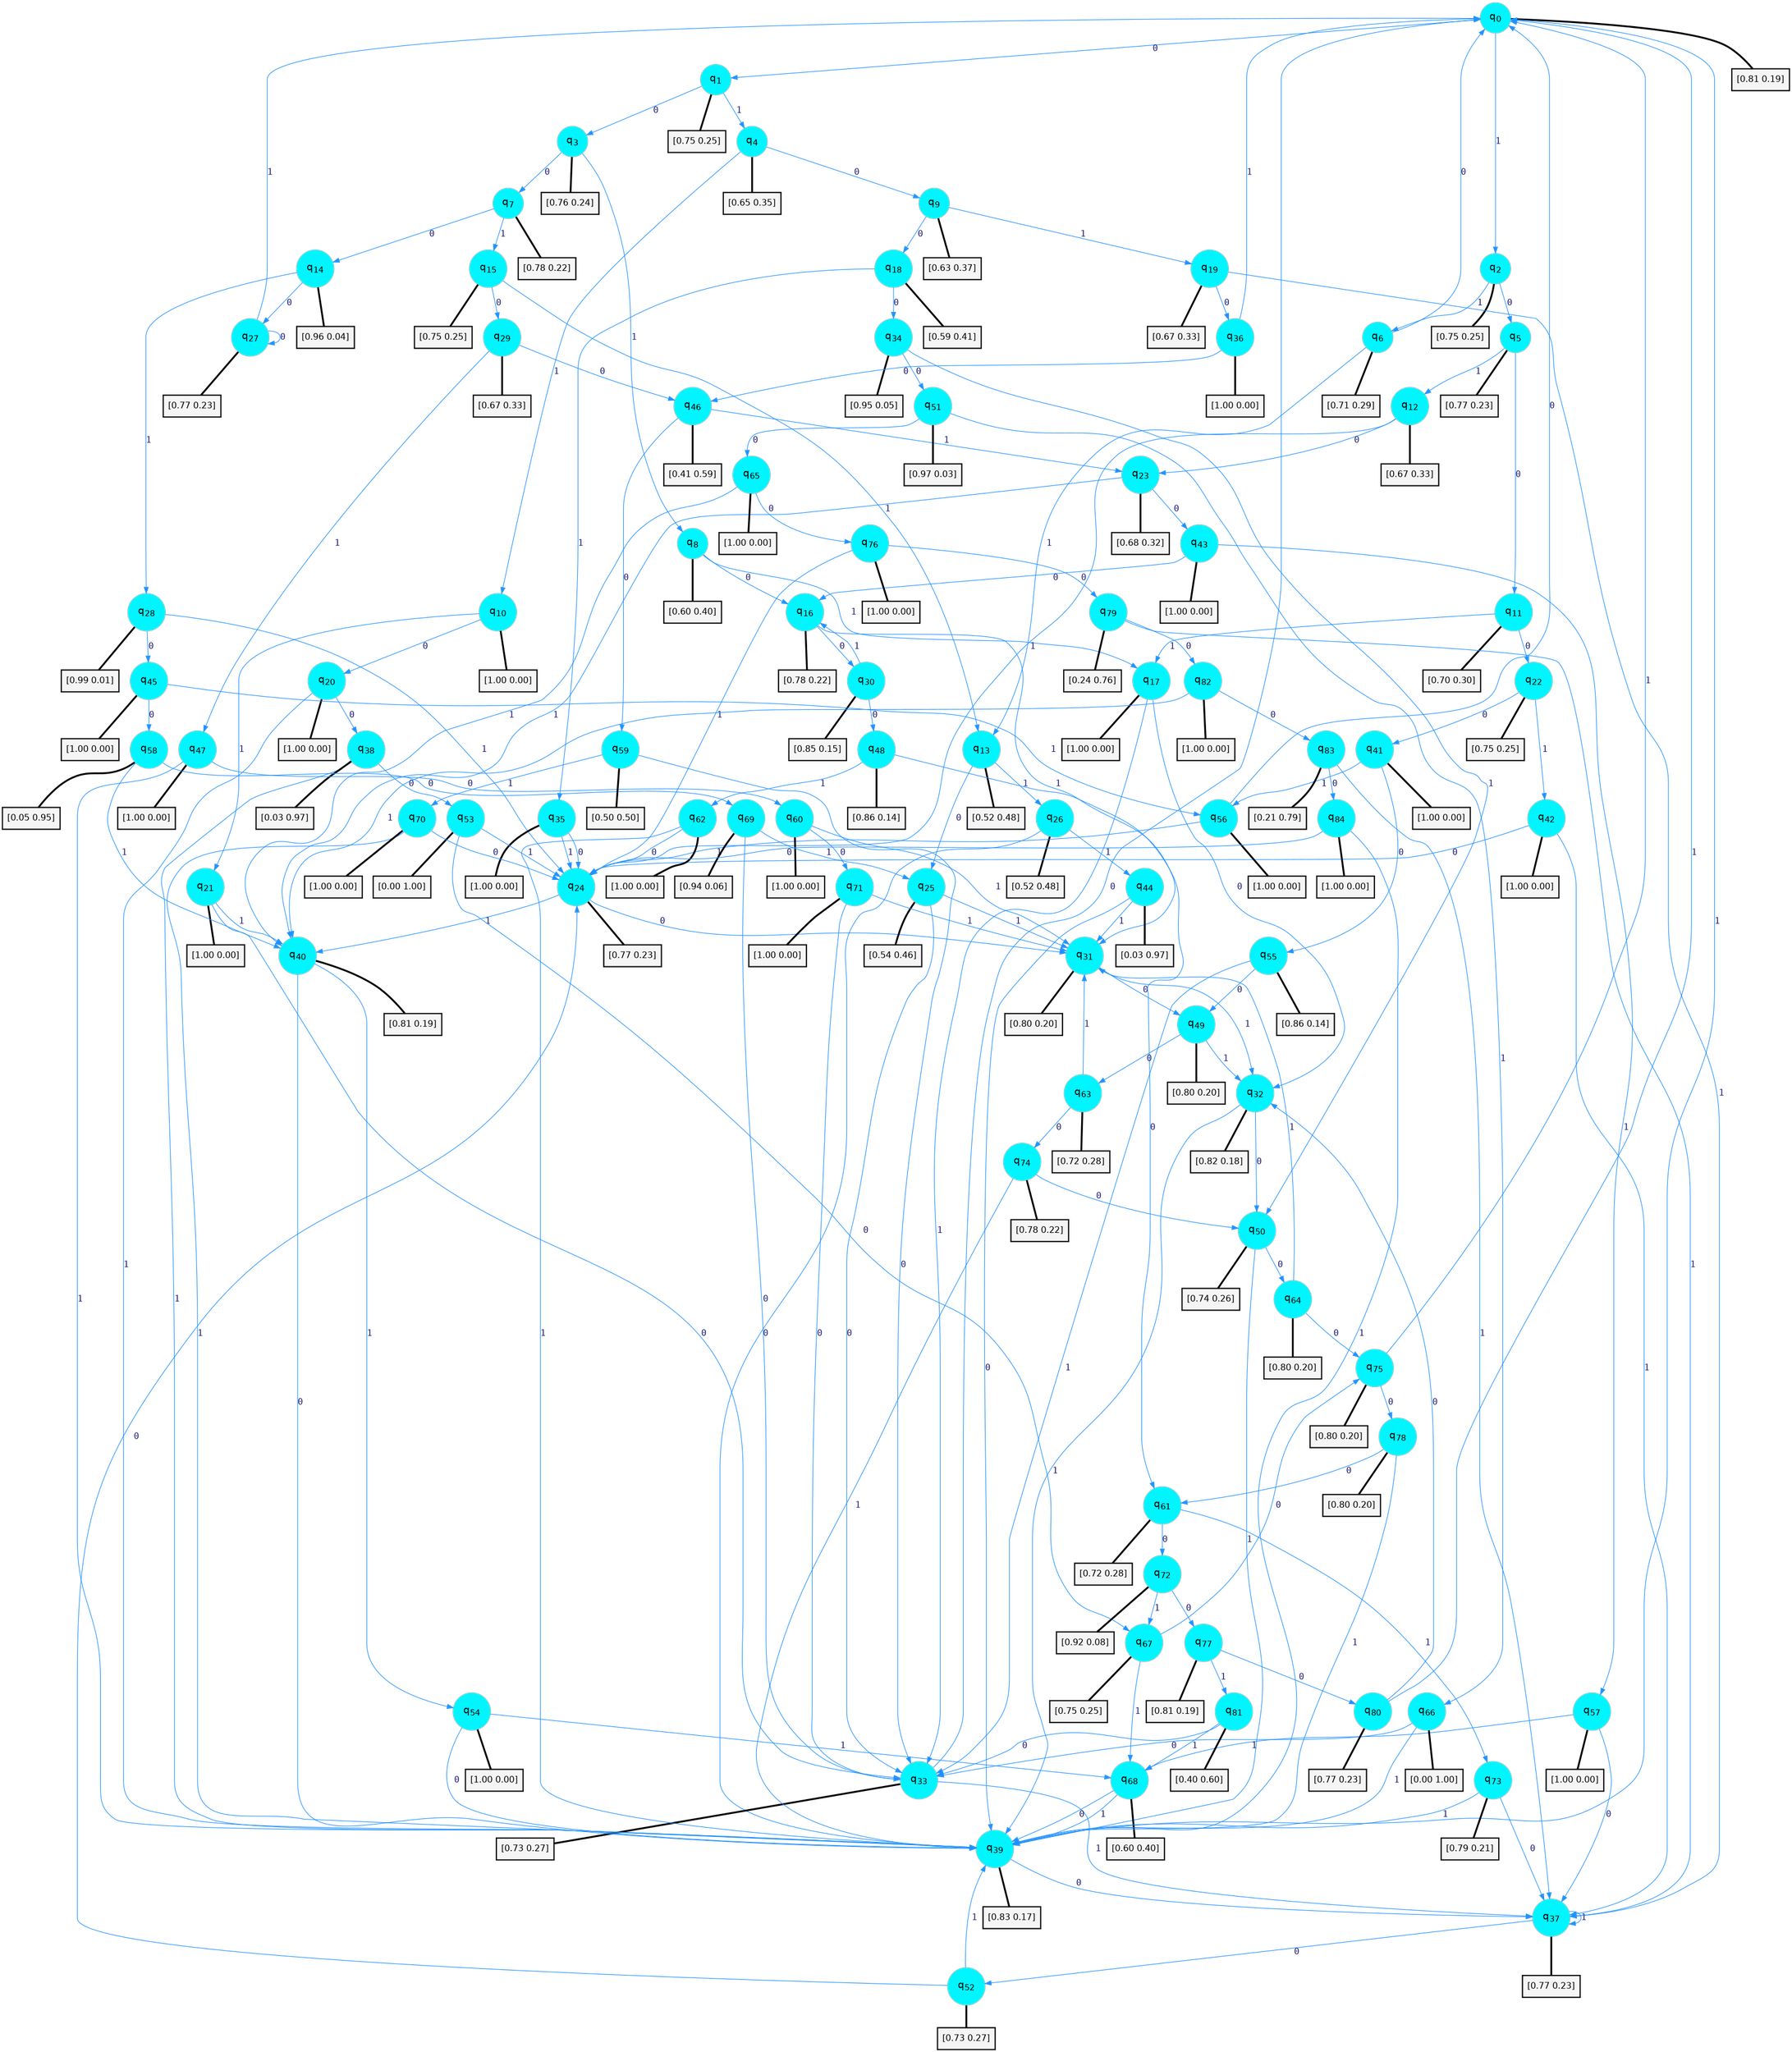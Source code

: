 digraph G {
graph [
bgcolor=transparent, dpi=300, rankdir=TD, size="40,25"];
node [
color=gray, fillcolor=turquoise1, fontcolor=black, fontname=Helvetica, fontsize=16, fontweight=bold, shape=circle, style=filled];
edge [
arrowsize=1, color=dodgerblue1, fontcolor=midnightblue, fontname=courier, fontweight=bold, penwidth=1, style=solid, weight=20];
0[label=<q<SUB>0</SUB>>];
1[label=<q<SUB>1</SUB>>];
2[label=<q<SUB>2</SUB>>];
3[label=<q<SUB>3</SUB>>];
4[label=<q<SUB>4</SUB>>];
5[label=<q<SUB>5</SUB>>];
6[label=<q<SUB>6</SUB>>];
7[label=<q<SUB>7</SUB>>];
8[label=<q<SUB>8</SUB>>];
9[label=<q<SUB>9</SUB>>];
10[label=<q<SUB>10</SUB>>];
11[label=<q<SUB>11</SUB>>];
12[label=<q<SUB>12</SUB>>];
13[label=<q<SUB>13</SUB>>];
14[label=<q<SUB>14</SUB>>];
15[label=<q<SUB>15</SUB>>];
16[label=<q<SUB>16</SUB>>];
17[label=<q<SUB>17</SUB>>];
18[label=<q<SUB>18</SUB>>];
19[label=<q<SUB>19</SUB>>];
20[label=<q<SUB>20</SUB>>];
21[label=<q<SUB>21</SUB>>];
22[label=<q<SUB>22</SUB>>];
23[label=<q<SUB>23</SUB>>];
24[label=<q<SUB>24</SUB>>];
25[label=<q<SUB>25</SUB>>];
26[label=<q<SUB>26</SUB>>];
27[label=<q<SUB>27</SUB>>];
28[label=<q<SUB>28</SUB>>];
29[label=<q<SUB>29</SUB>>];
30[label=<q<SUB>30</SUB>>];
31[label=<q<SUB>31</SUB>>];
32[label=<q<SUB>32</SUB>>];
33[label=<q<SUB>33</SUB>>];
34[label=<q<SUB>34</SUB>>];
35[label=<q<SUB>35</SUB>>];
36[label=<q<SUB>36</SUB>>];
37[label=<q<SUB>37</SUB>>];
38[label=<q<SUB>38</SUB>>];
39[label=<q<SUB>39</SUB>>];
40[label=<q<SUB>40</SUB>>];
41[label=<q<SUB>41</SUB>>];
42[label=<q<SUB>42</SUB>>];
43[label=<q<SUB>43</SUB>>];
44[label=<q<SUB>44</SUB>>];
45[label=<q<SUB>45</SUB>>];
46[label=<q<SUB>46</SUB>>];
47[label=<q<SUB>47</SUB>>];
48[label=<q<SUB>48</SUB>>];
49[label=<q<SUB>49</SUB>>];
50[label=<q<SUB>50</SUB>>];
51[label=<q<SUB>51</SUB>>];
52[label=<q<SUB>52</SUB>>];
53[label=<q<SUB>53</SUB>>];
54[label=<q<SUB>54</SUB>>];
55[label=<q<SUB>55</SUB>>];
56[label=<q<SUB>56</SUB>>];
57[label=<q<SUB>57</SUB>>];
58[label=<q<SUB>58</SUB>>];
59[label=<q<SUB>59</SUB>>];
60[label=<q<SUB>60</SUB>>];
61[label=<q<SUB>61</SUB>>];
62[label=<q<SUB>62</SUB>>];
63[label=<q<SUB>63</SUB>>];
64[label=<q<SUB>64</SUB>>];
65[label=<q<SUB>65</SUB>>];
66[label=<q<SUB>66</SUB>>];
67[label=<q<SUB>67</SUB>>];
68[label=<q<SUB>68</SUB>>];
69[label=<q<SUB>69</SUB>>];
70[label=<q<SUB>70</SUB>>];
71[label=<q<SUB>71</SUB>>];
72[label=<q<SUB>72</SUB>>];
73[label=<q<SUB>73</SUB>>];
74[label=<q<SUB>74</SUB>>];
75[label=<q<SUB>75</SUB>>];
76[label=<q<SUB>76</SUB>>];
77[label=<q<SUB>77</SUB>>];
78[label=<q<SUB>78</SUB>>];
79[label=<q<SUB>79</SUB>>];
80[label=<q<SUB>80</SUB>>];
81[label=<q<SUB>81</SUB>>];
82[label=<q<SUB>82</SUB>>];
83[label=<q<SUB>83</SUB>>];
84[label=<q<SUB>84</SUB>>];
85[label="[0.81 0.19]", shape=box,fontcolor=black, fontname=Helvetica, fontsize=14, penwidth=2, fillcolor=whitesmoke,color=black];
86[label="[0.75 0.25]", shape=box,fontcolor=black, fontname=Helvetica, fontsize=14, penwidth=2, fillcolor=whitesmoke,color=black];
87[label="[0.75 0.25]", shape=box,fontcolor=black, fontname=Helvetica, fontsize=14, penwidth=2, fillcolor=whitesmoke,color=black];
88[label="[0.76 0.24]", shape=box,fontcolor=black, fontname=Helvetica, fontsize=14, penwidth=2, fillcolor=whitesmoke,color=black];
89[label="[0.65 0.35]", shape=box,fontcolor=black, fontname=Helvetica, fontsize=14, penwidth=2, fillcolor=whitesmoke,color=black];
90[label="[0.77 0.23]", shape=box,fontcolor=black, fontname=Helvetica, fontsize=14, penwidth=2, fillcolor=whitesmoke,color=black];
91[label="[0.71 0.29]", shape=box,fontcolor=black, fontname=Helvetica, fontsize=14, penwidth=2, fillcolor=whitesmoke,color=black];
92[label="[0.78 0.22]", shape=box,fontcolor=black, fontname=Helvetica, fontsize=14, penwidth=2, fillcolor=whitesmoke,color=black];
93[label="[0.60 0.40]", shape=box,fontcolor=black, fontname=Helvetica, fontsize=14, penwidth=2, fillcolor=whitesmoke,color=black];
94[label="[0.63 0.37]", shape=box,fontcolor=black, fontname=Helvetica, fontsize=14, penwidth=2, fillcolor=whitesmoke,color=black];
95[label="[1.00 0.00]", shape=box,fontcolor=black, fontname=Helvetica, fontsize=14, penwidth=2, fillcolor=whitesmoke,color=black];
96[label="[0.70 0.30]", shape=box,fontcolor=black, fontname=Helvetica, fontsize=14, penwidth=2, fillcolor=whitesmoke,color=black];
97[label="[0.67 0.33]", shape=box,fontcolor=black, fontname=Helvetica, fontsize=14, penwidth=2, fillcolor=whitesmoke,color=black];
98[label="[0.52 0.48]", shape=box,fontcolor=black, fontname=Helvetica, fontsize=14, penwidth=2, fillcolor=whitesmoke,color=black];
99[label="[0.96 0.04]", shape=box,fontcolor=black, fontname=Helvetica, fontsize=14, penwidth=2, fillcolor=whitesmoke,color=black];
100[label="[0.75 0.25]", shape=box,fontcolor=black, fontname=Helvetica, fontsize=14, penwidth=2, fillcolor=whitesmoke,color=black];
101[label="[0.78 0.22]", shape=box,fontcolor=black, fontname=Helvetica, fontsize=14, penwidth=2, fillcolor=whitesmoke,color=black];
102[label="[1.00 0.00]", shape=box,fontcolor=black, fontname=Helvetica, fontsize=14, penwidth=2, fillcolor=whitesmoke,color=black];
103[label="[0.59 0.41]", shape=box,fontcolor=black, fontname=Helvetica, fontsize=14, penwidth=2, fillcolor=whitesmoke,color=black];
104[label="[0.67 0.33]", shape=box,fontcolor=black, fontname=Helvetica, fontsize=14, penwidth=2, fillcolor=whitesmoke,color=black];
105[label="[1.00 0.00]", shape=box,fontcolor=black, fontname=Helvetica, fontsize=14, penwidth=2, fillcolor=whitesmoke,color=black];
106[label="[1.00 0.00]", shape=box,fontcolor=black, fontname=Helvetica, fontsize=14, penwidth=2, fillcolor=whitesmoke,color=black];
107[label="[0.75 0.25]", shape=box,fontcolor=black, fontname=Helvetica, fontsize=14, penwidth=2, fillcolor=whitesmoke,color=black];
108[label="[0.68 0.32]", shape=box,fontcolor=black, fontname=Helvetica, fontsize=14, penwidth=2, fillcolor=whitesmoke,color=black];
109[label="[0.77 0.23]", shape=box,fontcolor=black, fontname=Helvetica, fontsize=14, penwidth=2, fillcolor=whitesmoke,color=black];
110[label="[0.54 0.46]", shape=box,fontcolor=black, fontname=Helvetica, fontsize=14, penwidth=2, fillcolor=whitesmoke,color=black];
111[label="[0.52 0.48]", shape=box,fontcolor=black, fontname=Helvetica, fontsize=14, penwidth=2, fillcolor=whitesmoke,color=black];
112[label="[0.77 0.23]", shape=box,fontcolor=black, fontname=Helvetica, fontsize=14, penwidth=2, fillcolor=whitesmoke,color=black];
113[label="[0.99 0.01]", shape=box,fontcolor=black, fontname=Helvetica, fontsize=14, penwidth=2, fillcolor=whitesmoke,color=black];
114[label="[0.67 0.33]", shape=box,fontcolor=black, fontname=Helvetica, fontsize=14, penwidth=2, fillcolor=whitesmoke,color=black];
115[label="[0.85 0.15]", shape=box,fontcolor=black, fontname=Helvetica, fontsize=14, penwidth=2, fillcolor=whitesmoke,color=black];
116[label="[0.80 0.20]", shape=box,fontcolor=black, fontname=Helvetica, fontsize=14, penwidth=2, fillcolor=whitesmoke,color=black];
117[label="[0.82 0.18]", shape=box,fontcolor=black, fontname=Helvetica, fontsize=14, penwidth=2, fillcolor=whitesmoke,color=black];
118[label="[0.73 0.27]", shape=box,fontcolor=black, fontname=Helvetica, fontsize=14, penwidth=2, fillcolor=whitesmoke,color=black];
119[label="[0.95 0.05]", shape=box,fontcolor=black, fontname=Helvetica, fontsize=14, penwidth=2, fillcolor=whitesmoke,color=black];
120[label="[1.00 0.00]", shape=box,fontcolor=black, fontname=Helvetica, fontsize=14, penwidth=2, fillcolor=whitesmoke,color=black];
121[label="[1.00 0.00]", shape=box,fontcolor=black, fontname=Helvetica, fontsize=14, penwidth=2, fillcolor=whitesmoke,color=black];
122[label="[0.77 0.23]", shape=box,fontcolor=black, fontname=Helvetica, fontsize=14, penwidth=2, fillcolor=whitesmoke,color=black];
123[label="[0.03 0.97]", shape=box,fontcolor=black, fontname=Helvetica, fontsize=14, penwidth=2, fillcolor=whitesmoke,color=black];
124[label="[0.83 0.17]", shape=box,fontcolor=black, fontname=Helvetica, fontsize=14, penwidth=2, fillcolor=whitesmoke,color=black];
125[label="[0.81 0.19]", shape=box,fontcolor=black, fontname=Helvetica, fontsize=14, penwidth=2, fillcolor=whitesmoke,color=black];
126[label="[1.00 0.00]", shape=box,fontcolor=black, fontname=Helvetica, fontsize=14, penwidth=2, fillcolor=whitesmoke,color=black];
127[label="[1.00 0.00]", shape=box,fontcolor=black, fontname=Helvetica, fontsize=14, penwidth=2, fillcolor=whitesmoke,color=black];
128[label="[1.00 0.00]", shape=box,fontcolor=black, fontname=Helvetica, fontsize=14, penwidth=2, fillcolor=whitesmoke,color=black];
129[label="[0.03 0.97]", shape=box,fontcolor=black, fontname=Helvetica, fontsize=14, penwidth=2, fillcolor=whitesmoke,color=black];
130[label="[1.00 0.00]", shape=box,fontcolor=black, fontname=Helvetica, fontsize=14, penwidth=2, fillcolor=whitesmoke,color=black];
131[label="[0.41 0.59]", shape=box,fontcolor=black, fontname=Helvetica, fontsize=14, penwidth=2, fillcolor=whitesmoke,color=black];
132[label="[1.00 0.00]", shape=box,fontcolor=black, fontname=Helvetica, fontsize=14, penwidth=2, fillcolor=whitesmoke,color=black];
133[label="[0.86 0.14]", shape=box,fontcolor=black, fontname=Helvetica, fontsize=14, penwidth=2, fillcolor=whitesmoke,color=black];
134[label="[0.80 0.20]", shape=box,fontcolor=black, fontname=Helvetica, fontsize=14, penwidth=2, fillcolor=whitesmoke,color=black];
135[label="[0.74 0.26]", shape=box,fontcolor=black, fontname=Helvetica, fontsize=14, penwidth=2, fillcolor=whitesmoke,color=black];
136[label="[0.97 0.03]", shape=box,fontcolor=black, fontname=Helvetica, fontsize=14, penwidth=2, fillcolor=whitesmoke,color=black];
137[label="[0.73 0.27]", shape=box,fontcolor=black, fontname=Helvetica, fontsize=14, penwidth=2, fillcolor=whitesmoke,color=black];
138[label="[0.00 1.00]", shape=box,fontcolor=black, fontname=Helvetica, fontsize=14, penwidth=2, fillcolor=whitesmoke,color=black];
139[label="[1.00 0.00]", shape=box,fontcolor=black, fontname=Helvetica, fontsize=14, penwidth=2, fillcolor=whitesmoke,color=black];
140[label="[0.86 0.14]", shape=box,fontcolor=black, fontname=Helvetica, fontsize=14, penwidth=2, fillcolor=whitesmoke,color=black];
141[label="[1.00 0.00]", shape=box,fontcolor=black, fontname=Helvetica, fontsize=14, penwidth=2, fillcolor=whitesmoke,color=black];
142[label="[1.00 0.00]", shape=box,fontcolor=black, fontname=Helvetica, fontsize=14, penwidth=2, fillcolor=whitesmoke,color=black];
143[label="[0.05 0.95]", shape=box,fontcolor=black, fontname=Helvetica, fontsize=14, penwidth=2, fillcolor=whitesmoke,color=black];
144[label="[0.50 0.50]", shape=box,fontcolor=black, fontname=Helvetica, fontsize=14, penwidth=2, fillcolor=whitesmoke,color=black];
145[label="[1.00 0.00]", shape=box,fontcolor=black, fontname=Helvetica, fontsize=14, penwidth=2, fillcolor=whitesmoke,color=black];
146[label="[0.72 0.28]", shape=box,fontcolor=black, fontname=Helvetica, fontsize=14, penwidth=2, fillcolor=whitesmoke,color=black];
147[label="[1.00 0.00]", shape=box,fontcolor=black, fontname=Helvetica, fontsize=14, penwidth=2, fillcolor=whitesmoke,color=black];
148[label="[0.72 0.28]", shape=box,fontcolor=black, fontname=Helvetica, fontsize=14, penwidth=2, fillcolor=whitesmoke,color=black];
149[label="[0.80 0.20]", shape=box,fontcolor=black, fontname=Helvetica, fontsize=14, penwidth=2, fillcolor=whitesmoke,color=black];
150[label="[1.00 0.00]", shape=box,fontcolor=black, fontname=Helvetica, fontsize=14, penwidth=2, fillcolor=whitesmoke,color=black];
151[label="[0.00 1.00]", shape=box,fontcolor=black, fontname=Helvetica, fontsize=14, penwidth=2, fillcolor=whitesmoke,color=black];
152[label="[0.75 0.25]", shape=box,fontcolor=black, fontname=Helvetica, fontsize=14, penwidth=2, fillcolor=whitesmoke,color=black];
153[label="[0.60 0.40]", shape=box,fontcolor=black, fontname=Helvetica, fontsize=14, penwidth=2, fillcolor=whitesmoke,color=black];
154[label="[0.94 0.06]", shape=box,fontcolor=black, fontname=Helvetica, fontsize=14, penwidth=2, fillcolor=whitesmoke,color=black];
155[label="[1.00 0.00]", shape=box,fontcolor=black, fontname=Helvetica, fontsize=14, penwidth=2, fillcolor=whitesmoke,color=black];
156[label="[1.00 0.00]", shape=box,fontcolor=black, fontname=Helvetica, fontsize=14, penwidth=2, fillcolor=whitesmoke,color=black];
157[label="[0.92 0.08]", shape=box,fontcolor=black, fontname=Helvetica, fontsize=14, penwidth=2, fillcolor=whitesmoke,color=black];
158[label="[0.79 0.21]", shape=box,fontcolor=black, fontname=Helvetica, fontsize=14, penwidth=2, fillcolor=whitesmoke,color=black];
159[label="[0.78 0.22]", shape=box,fontcolor=black, fontname=Helvetica, fontsize=14, penwidth=2, fillcolor=whitesmoke,color=black];
160[label="[0.80 0.20]", shape=box,fontcolor=black, fontname=Helvetica, fontsize=14, penwidth=2, fillcolor=whitesmoke,color=black];
161[label="[1.00 0.00]", shape=box,fontcolor=black, fontname=Helvetica, fontsize=14, penwidth=2, fillcolor=whitesmoke,color=black];
162[label="[0.81 0.19]", shape=box,fontcolor=black, fontname=Helvetica, fontsize=14, penwidth=2, fillcolor=whitesmoke,color=black];
163[label="[0.80 0.20]", shape=box,fontcolor=black, fontname=Helvetica, fontsize=14, penwidth=2, fillcolor=whitesmoke,color=black];
164[label="[0.24 0.76]", shape=box,fontcolor=black, fontname=Helvetica, fontsize=14, penwidth=2, fillcolor=whitesmoke,color=black];
165[label="[0.77 0.23]", shape=box,fontcolor=black, fontname=Helvetica, fontsize=14, penwidth=2, fillcolor=whitesmoke,color=black];
166[label="[0.40 0.60]", shape=box,fontcolor=black, fontname=Helvetica, fontsize=14, penwidth=2, fillcolor=whitesmoke,color=black];
167[label="[1.00 0.00]", shape=box,fontcolor=black, fontname=Helvetica, fontsize=14, penwidth=2, fillcolor=whitesmoke,color=black];
168[label="[0.21 0.79]", shape=box,fontcolor=black, fontname=Helvetica, fontsize=14, penwidth=2, fillcolor=whitesmoke,color=black];
169[label="[1.00 0.00]", shape=box,fontcolor=black, fontname=Helvetica, fontsize=14, penwidth=2, fillcolor=whitesmoke,color=black];
0->1 [label=0];
0->2 [label=1];
0->85 [arrowhead=none, penwidth=3,color=black];
1->3 [label=0];
1->4 [label=1];
1->86 [arrowhead=none, penwidth=3,color=black];
2->5 [label=0];
2->6 [label=1];
2->87 [arrowhead=none, penwidth=3,color=black];
3->7 [label=0];
3->8 [label=1];
3->88 [arrowhead=none, penwidth=3,color=black];
4->9 [label=0];
4->10 [label=1];
4->89 [arrowhead=none, penwidth=3,color=black];
5->11 [label=0];
5->12 [label=1];
5->90 [arrowhead=none, penwidth=3,color=black];
6->0 [label=0];
6->13 [label=1];
6->91 [arrowhead=none, penwidth=3,color=black];
7->14 [label=0];
7->15 [label=1];
7->92 [arrowhead=none, penwidth=3,color=black];
8->16 [label=0];
8->17 [label=1];
8->93 [arrowhead=none, penwidth=3,color=black];
9->18 [label=0];
9->19 [label=1];
9->94 [arrowhead=none, penwidth=3,color=black];
10->20 [label=0];
10->21 [label=1];
10->95 [arrowhead=none, penwidth=3,color=black];
11->22 [label=0];
11->17 [label=1];
11->96 [arrowhead=none, penwidth=3,color=black];
12->23 [label=0];
12->24 [label=1];
12->97 [arrowhead=none, penwidth=3,color=black];
13->25 [label=0];
13->26 [label=1];
13->98 [arrowhead=none, penwidth=3,color=black];
14->27 [label=0];
14->28 [label=1];
14->99 [arrowhead=none, penwidth=3,color=black];
15->29 [label=0];
15->13 [label=1];
15->100 [arrowhead=none, penwidth=3,color=black];
16->30 [label=0];
16->31 [label=1];
16->101 [arrowhead=none, penwidth=3,color=black];
17->32 [label=0];
17->33 [label=1];
17->102 [arrowhead=none, penwidth=3,color=black];
18->34 [label=0];
18->35 [label=1];
18->103 [arrowhead=none, penwidth=3,color=black];
19->36 [label=0];
19->37 [label=1];
19->104 [arrowhead=none, penwidth=3,color=black];
20->38 [label=0];
20->39 [label=1];
20->105 [arrowhead=none, penwidth=3,color=black];
21->33 [label=0];
21->40 [label=1];
21->106 [arrowhead=none, penwidth=3,color=black];
22->41 [label=0];
22->42 [label=1];
22->107 [arrowhead=none, penwidth=3,color=black];
23->43 [label=0];
23->40 [label=1];
23->108 [arrowhead=none, penwidth=3,color=black];
24->31 [label=0];
24->40 [label=1];
24->109 [arrowhead=none, penwidth=3,color=black];
25->33 [label=0];
25->31 [label=1];
25->110 [arrowhead=none, penwidth=3,color=black];
26->39 [label=0];
26->44 [label=1];
26->111 [arrowhead=none, penwidth=3,color=black];
27->27 [label=0];
27->0 [label=1];
27->112 [arrowhead=none, penwidth=3,color=black];
28->45 [label=0];
28->24 [label=1];
28->113 [arrowhead=none, penwidth=3,color=black];
29->46 [label=0];
29->47 [label=1];
29->114 [arrowhead=none, penwidth=3,color=black];
30->48 [label=0];
30->16 [label=1];
30->115 [arrowhead=none, penwidth=3,color=black];
31->49 [label=0];
31->32 [label=1];
31->116 [arrowhead=none, penwidth=3,color=black];
32->50 [label=0];
32->39 [label=1];
32->117 [arrowhead=none, penwidth=3,color=black];
33->0 [label=0];
33->37 [label=1];
33->118 [arrowhead=none, penwidth=3,color=black];
34->51 [label=0];
34->50 [label=1];
34->119 [arrowhead=none, penwidth=3,color=black];
35->24 [label=0];
35->24 [label=1];
35->120 [arrowhead=none, penwidth=3,color=black];
36->46 [label=0];
36->0 [label=1];
36->121 [arrowhead=none, penwidth=3,color=black];
37->52 [label=0];
37->37 [label=1];
37->122 [arrowhead=none, penwidth=3,color=black];
38->53 [label=0];
38->39 [label=1];
38->123 [arrowhead=none, penwidth=3,color=black];
39->37 [label=0];
39->0 [label=1];
39->124 [arrowhead=none, penwidth=3,color=black];
40->39 [label=0];
40->54 [label=1];
40->125 [arrowhead=none, penwidth=3,color=black];
41->55 [label=0];
41->56 [label=1];
41->126 [arrowhead=none, penwidth=3,color=black];
42->24 [label=0];
42->37 [label=1];
42->127 [arrowhead=none, penwidth=3,color=black];
43->16 [label=0];
43->57 [label=1];
43->128 [arrowhead=none, penwidth=3,color=black];
44->39 [label=0];
44->31 [label=1];
44->129 [arrowhead=none, penwidth=3,color=black];
45->58 [label=0];
45->56 [label=1];
45->130 [arrowhead=none, penwidth=3,color=black];
46->59 [label=0];
46->23 [label=1];
46->131 [arrowhead=none, penwidth=3,color=black];
47->60 [label=0];
47->39 [label=1];
47->132 [arrowhead=none, penwidth=3,color=black];
48->61 [label=0];
48->62 [label=1];
48->133 [arrowhead=none, penwidth=3,color=black];
49->63 [label=0];
49->32 [label=1];
49->134 [arrowhead=none, penwidth=3,color=black];
50->64 [label=0];
50->39 [label=1];
50->135 [arrowhead=none, penwidth=3,color=black];
51->65 [label=0];
51->66 [label=1];
51->136 [arrowhead=none, penwidth=3,color=black];
52->24 [label=0];
52->39 [label=1];
52->137 [arrowhead=none, penwidth=3,color=black];
53->67 [label=0];
53->24 [label=1];
53->138 [arrowhead=none, penwidth=3,color=black];
54->39 [label=0];
54->68 [label=1];
54->139 [arrowhead=none, penwidth=3,color=black];
55->49 [label=0];
55->33 [label=1];
55->140 [arrowhead=none, penwidth=3,color=black];
56->0 [label=0];
56->24 [label=1];
56->141 [arrowhead=none, penwidth=3,color=black];
57->37 [label=0];
57->68 [label=1];
57->142 [arrowhead=none, penwidth=3,color=black];
58->69 [label=0];
58->40 [label=1];
58->143 [arrowhead=none, penwidth=3,color=black];
59->33 [label=0];
59->70 [label=1];
59->144 [arrowhead=none, penwidth=3,color=black];
60->71 [label=0];
60->31 [label=1];
60->145 [arrowhead=none, penwidth=3,color=black];
61->72 [label=0];
61->73 [label=1];
61->146 [arrowhead=none, penwidth=3,color=black];
62->24 [label=0];
62->39 [label=1];
62->147 [arrowhead=none, penwidth=3,color=black];
63->74 [label=0];
63->31 [label=1];
63->148 [arrowhead=none, penwidth=3,color=black];
64->75 [label=0];
64->31 [label=1];
64->149 [arrowhead=none, penwidth=3,color=black];
65->76 [label=0];
65->40 [label=1];
65->150 [arrowhead=none, penwidth=3,color=black];
66->33 [label=0];
66->39 [label=1];
66->151 [arrowhead=none, penwidth=3,color=black];
67->75 [label=0];
67->68 [label=1];
67->152 [arrowhead=none, penwidth=3,color=black];
68->39 [label=0];
68->39 [label=1];
68->153 [arrowhead=none, penwidth=3,color=black];
69->33 [label=0];
69->25 [label=1];
69->154 [arrowhead=none, penwidth=3,color=black];
70->24 [label=0];
70->39 [label=1];
70->155 [arrowhead=none, penwidth=3,color=black];
71->33 [label=0];
71->31 [label=1];
71->156 [arrowhead=none, penwidth=3,color=black];
72->77 [label=0];
72->67 [label=1];
72->157 [arrowhead=none, penwidth=3,color=black];
73->37 [label=0];
73->39 [label=1];
73->158 [arrowhead=none, penwidth=3,color=black];
74->50 [label=0];
74->39 [label=1];
74->159 [arrowhead=none, penwidth=3,color=black];
75->78 [label=0];
75->0 [label=1];
75->160 [arrowhead=none, penwidth=3,color=black];
76->79 [label=0];
76->24 [label=1];
76->161 [arrowhead=none, penwidth=3,color=black];
77->80 [label=0];
77->81 [label=1];
77->162 [arrowhead=none, penwidth=3,color=black];
78->61 [label=0];
78->39 [label=1];
78->163 [arrowhead=none, penwidth=3,color=black];
79->82 [label=0];
79->37 [label=1];
79->164 [arrowhead=none, penwidth=3,color=black];
80->32 [label=0];
80->0 [label=1];
80->165 [arrowhead=none, penwidth=3,color=black];
81->33 [label=0];
81->68 [label=1];
81->166 [arrowhead=none, penwidth=3,color=black];
82->83 [label=0];
82->40 [label=1];
82->167 [arrowhead=none, penwidth=3,color=black];
83->84 [label=0];
83->37 [label=1];
83->168 [arrowhead=none, penwidth=3,color=black];
84->24 [label=0];
84->39 [label=1];
84->169 [arrowhead=none, penwidth=3,color=black];
}
